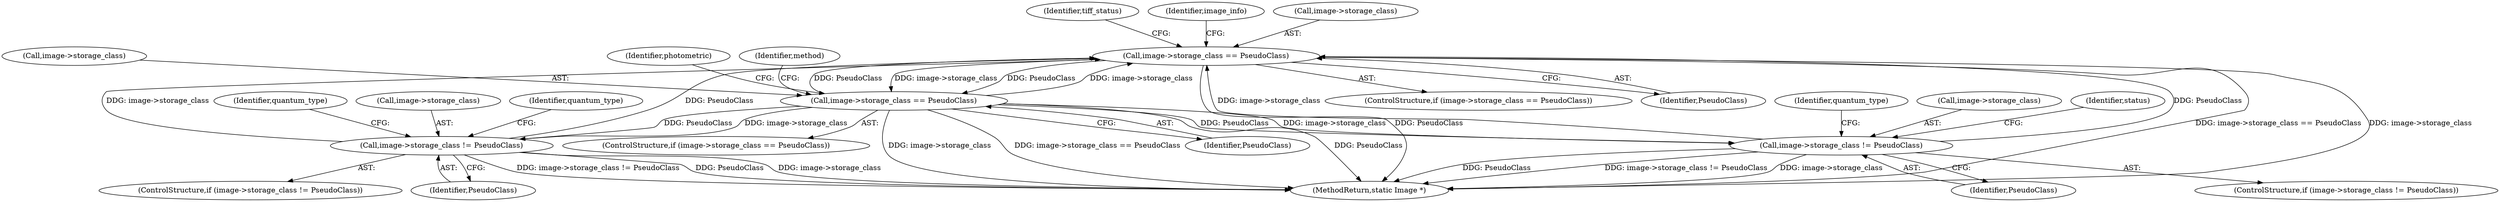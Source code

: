 digraph "0_ImageMagick_2bb6941a2d557f26a2f2049ade466e118eeaab91@pointer" {
"1001331" [label="(Call,image->storage_class == PseudoClass)"];
"1001769" [label="(Call,image->storage_class != PseudoClass)"];
"1001624" [label="(Call,image->storage_class == PseudoClass)"];
"1001331" [label="(Call,image->storage_class == PseudoClass)"];
"1001726" [label="(Call,image->storage_class != PseudoClass)"];
"1001733" [label="(Identifier,quantum_type)"];
"1001343" [label="(Identifier,tiff_status)"];
"1001773" [label="(Identifier,PseudoClass)"];
"1003406" [label="(MethodReturn,static Image *)"];
"1001500" [label="(Identifier,image_info)"];
"1001725" [label="(ControlStructure,if (image->storage_class != PseudoClass))"];
"1001776" [label="(Identifier,quantum_type)"];
"1001770" [label="(Call,image->storage_class)"];
"1001726" [label="(Call,image->storage_class != PseudoClass)"];
"1001330" [label="(ControlStructure,if (image->storage_class == PseudoClass))"];
"1001628" [label="(Identifier,PseudoClass)"];
"1001332" [label="(Call,image->storage_class)"];
"1001624" [label="(Call,image->storage_class == PseudoClass)"];
"1001727" [label="(Call,image->storage_class)"];
"1001769" [label="(Call,image->storage_class != PseudoClass)"];
"1001790" [label="(Identifier,status)"];
"1001730" [label="(Identifier,PseudoClass)"];
"1001768" [label="(ControlStructure,if (image->storage_class != PseudoClass))"];
"1001331" [label="(Call,image->storage_class == PseudoClass)"];
"1001625" [label="(Call,image->storage_class)"];
"1001635" [label="(Identifier,photometric)"];
"1001754" [label="(Identifier,quantum_type)"];
"1001630" [label="(Identifier,method)"];
"1001623" [label="(ControlStructure,if (image->storage_class == PseudoClass))"];
"1001335" [label="(Identifier,PseudoClass)"];
"1001331" -> "1001330"  [label="AST: "];
"1001331" -> "1001335"  [label="CFG: "];
"1001332" -> "1001331"  [label="AST: "];
"1001335" -> "1001331"  [label="AST: "];
"1001343" -> "1001331"  [label="CFG: "];
"1001500" -> "1001331"  [label="CFG: "];
"1001331" -> "1003406"  [label="DDG: image->storage_class"];
"1001331" -> "1003406"  [label="DDG: PseudoClass"];
"1001331" -> "1003406"  [label="DDG: image->storage_class == PseudoClass"];
"1001769" -> "1001331"  [label="DDG: image->storage_class"];
"1001769" -> "1001331"  [label="DDG: PseudoClass"];
"1001726" -> "1001331"  [label="DDG: image->storage_class"];
"1001726" -> "1001331"  [label="DDG: PseudoClass"];
"1001624" -> "1001331"  [label="DDG: image->storage_class"];
"1001624" -> "1001331"  [label="DDG: PseudoClass"];
"1001331" -> "1001624"  [label="DDG: image->storage_class"];
"1001331" -> "1001624"  [label="DDG: PseudoClass"];
"1001769" -> "1001768"  [label="AST: "];
"1001769" -> "1001773"  [label="CFG: "];
"1001770" -> "1001769"  [label="AST: "];
"1001773" -> "1001769"  [label="AST: "];
"1001776" -> "1001769"  [label="CFG: "];
"1001790" -> "1001769"  [label="CFG: "];
"1001769" -> "1003406"  [label="DDG: image->storage_class != PseudoClass"];
"1001769" -> "1003406"  [label="DDG: image->storage_class"];
"1001769" -> "1003406"  [label="DDG: PseudoClass"];
"1001624" -> "1001769"  [label="DDG: image->storage_class"];
"1001624" -> "1001769"  [label="DDG: PseudoClass"];
"1001624" -> "1001623"  [label="AST: "];
"1001624" -> "1001628"  [label="CFG: "];
"1001625" -> "1001624"  [label="AST: "];
"1001628" -> "1001624"  [label="AST: "];
"1001630" -> "1001624"  [label="CFG: "];
"1001635" -> "1001624"  [label="CFG: "];
"1001624" -> "1003406"  [label="DDG: image->storage_class == PseudoClass"];
"1001624" -> "1003406"  [label="DDG: PseudoClass"];
"1001624" -> "1003406"  [label="DDG: image->storage_class"];
"1001624" -> "1001726"  [label="DDG: image->storage_class"];
"1001624" -> "1001726"  [label="DDG: PseudoClass"];
"1001726" -> "1001725"  [label="AST: "];
"1001726" -> "1001730"  [label="CFG: "];
"1001727" -> "1001726"  [label="AST: "];
"1001730" -> "1001726"  [label="AST: "];
"1001733" -> "1001726"  [label="CFG: "];
"1001754" -> "1001726"  [label="CFG: "];
"1001726" -> "1003406"  [label="DDG: image->storage_class != PseudoClass"];
"1001726" -> "1003406"  [label="DDG: PseudoClass"];
"1001726" -> "1003406"  [label="DDG: image->storage_class"];
}
